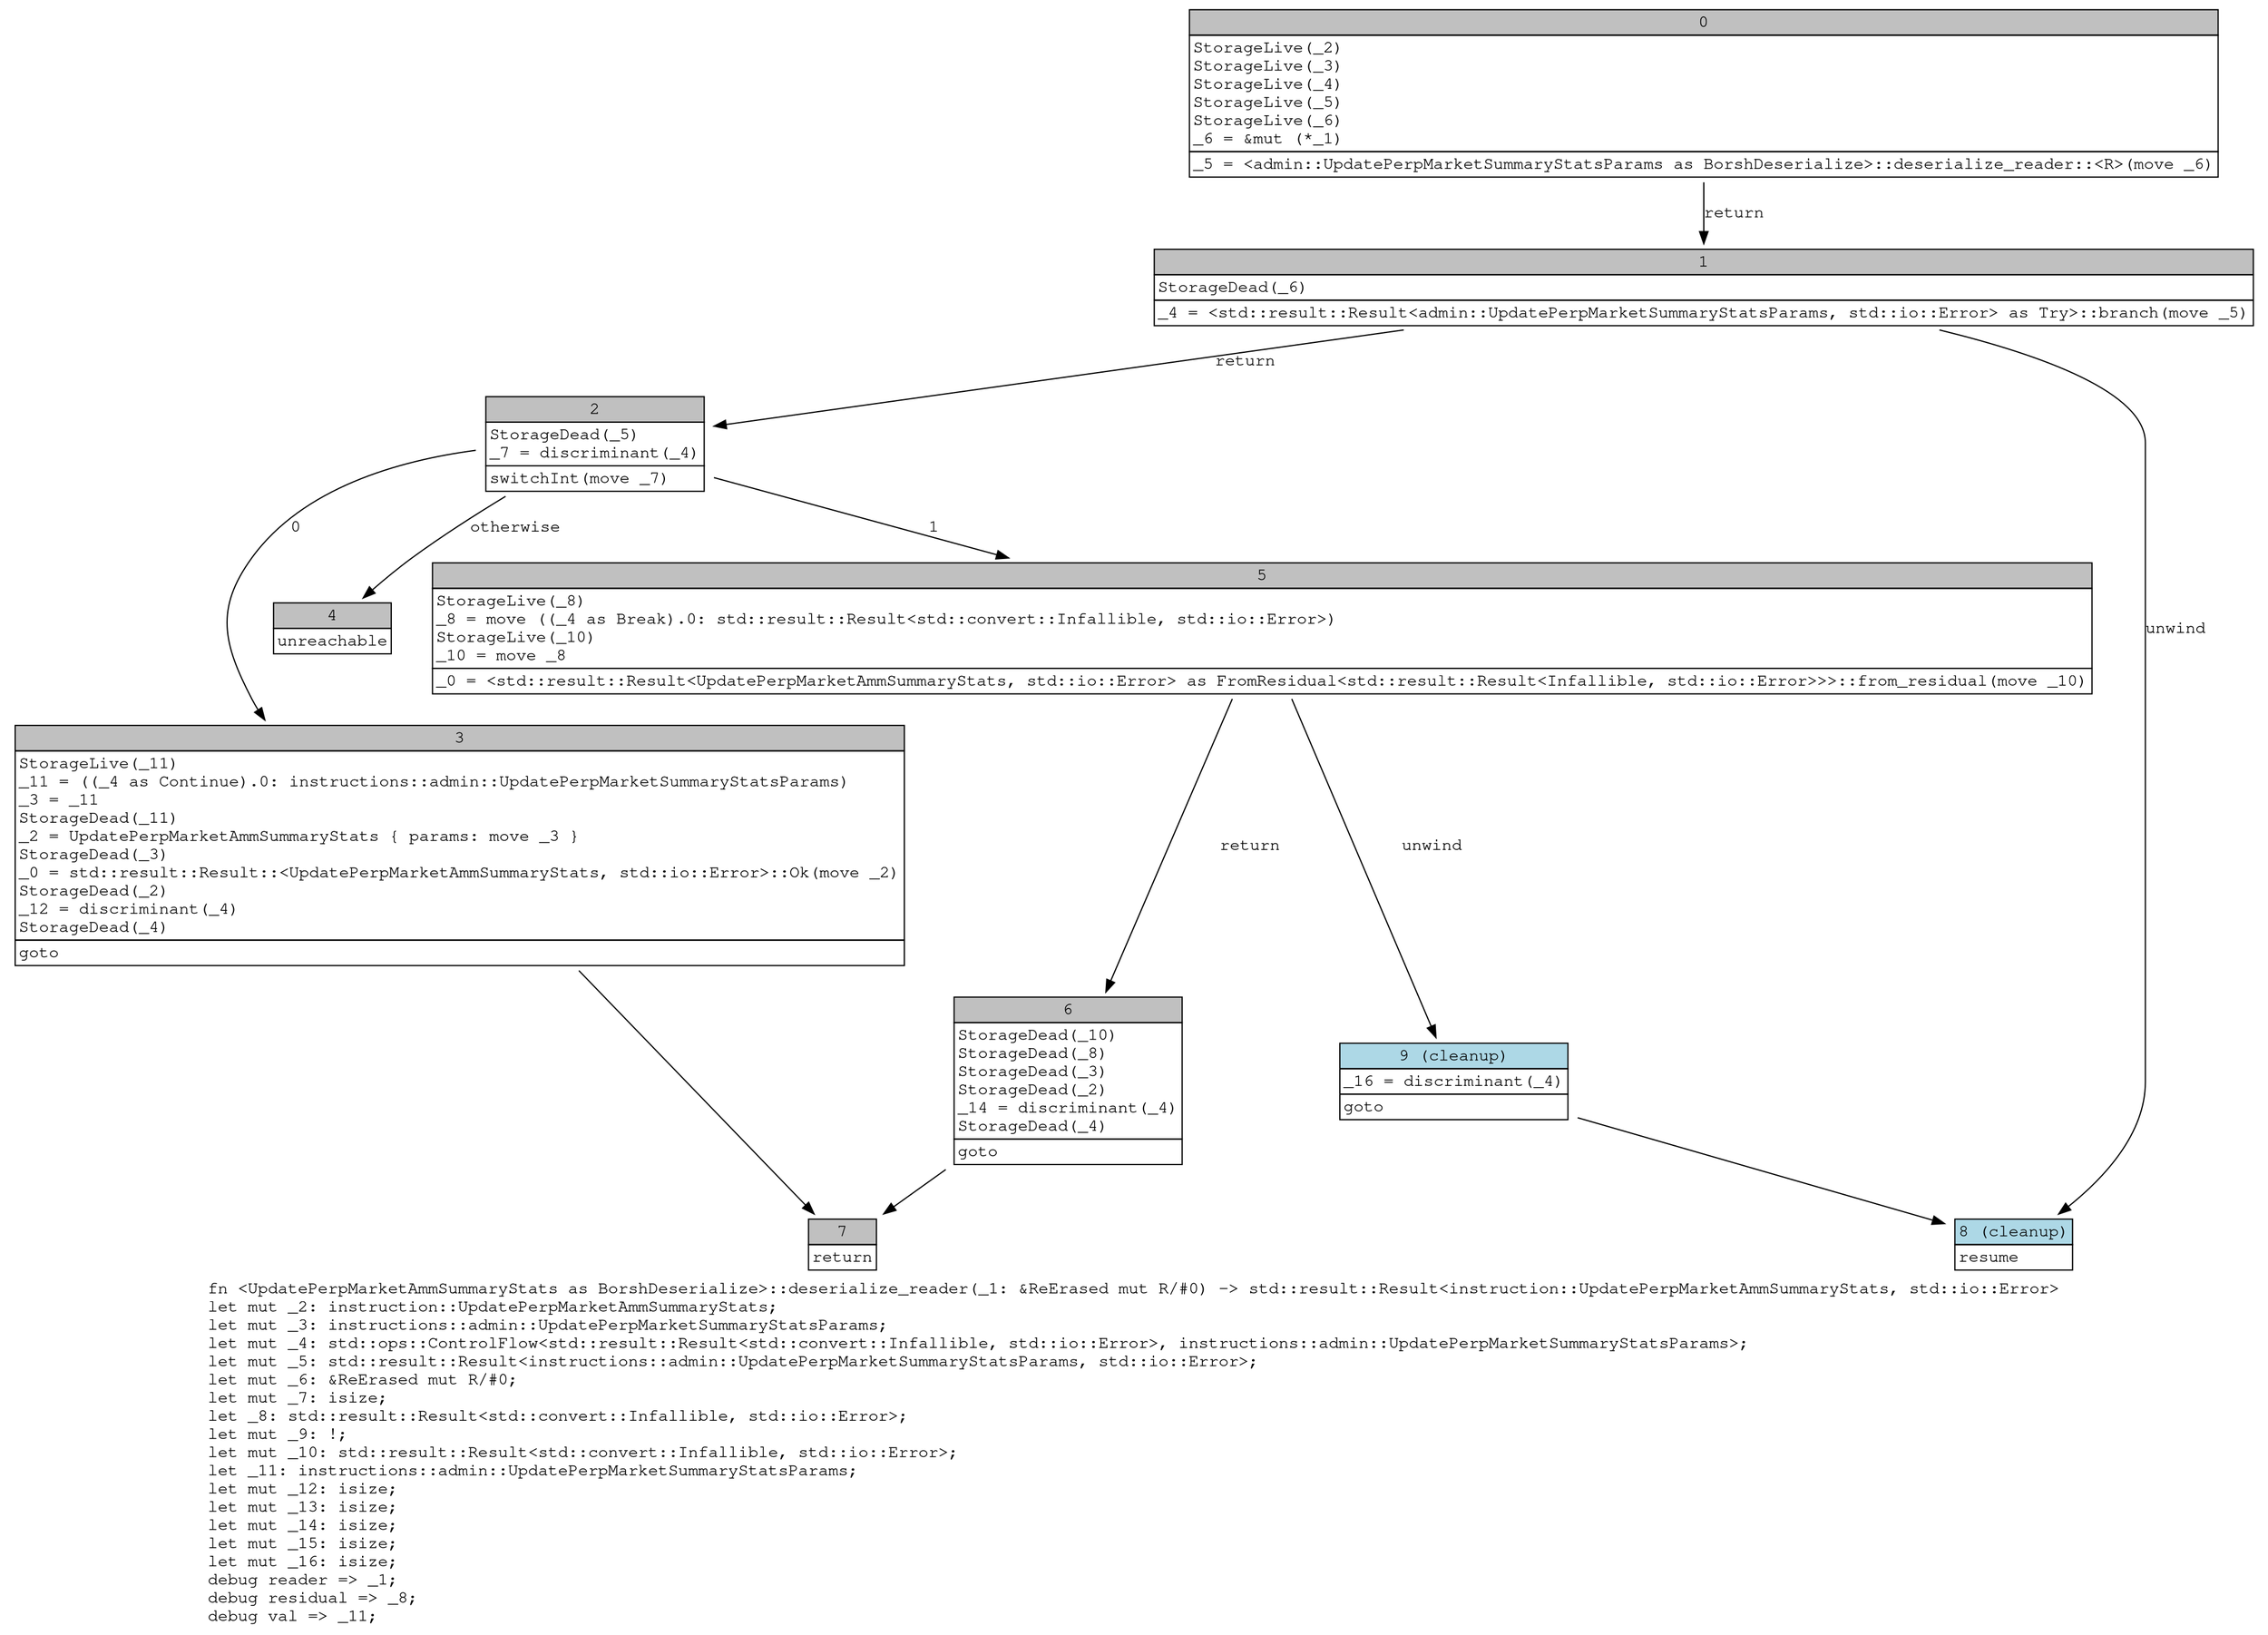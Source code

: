 digraph Mir_0_22348 {
    graph [fontname="Courier, monospace"];
    node [fontname="Courier, monospace"];
    edge [fontname="Courier, monospace"];
    label=<fn &lt;UpdatePerpMarketAmmSummaryStats as BorshDeserialize&gt;::deserialize_reader(_1: &amp;ReErased mut R/#0) -&gt; std::result::Result&lt;instruction::UpdatePerpMarketAmmSummaryStats, std::io::Error&gt;<br align="left"/>let mut _2: instruction::UpdatePerpMarketAmmSummaryStats;<br align="left"/>let mut _3: instructions::admin::UpdatePerpMarketSummaryStatsParams;<br align="left"/>let mut _4: std::ops::ControlFlow&lt;std::result::Result&lt;std::convert::Infallible, std::io::Error&gt;, instructions::admin::UpdatePerpMarketSummaryStatsParams&gt;;<br align="left"/>let mut _5: std::result::Result&lt;instructions::admin::UpdatePerpMarketSummaryStatsParams, std::io::Error&gt;;<br align="left"/>let mut _6: &amp;ReErased mut R/#0;<br align="left"/>let mut _7: isize;<br align="left"/>let _8: std::result::Result&lt;std::convert::Infallible, std::io::Error&gt;;<br align="left"/>let mut _9: !;<br align="left"/>let mut _10: std::result::Result&lt;std::convert::Infallible, std::io::Error&gt;;<br align="left"/>let _11: instructions::admin::UpdatePerpMarketSummaryStatsParams;<br align="left"/>let mut _12: isize;<br align="left"/>let mut _13: isize;<br align="left"/>let mut _14: isize;<br align="left"/>let mut _15: isize;<br align="left"/>let mut _16: isize;<br align="left"/>debug reader =&gt; _1;<br align="left"/>debug residual =&gt; _8;<br align="left"/>debug val =&gt; _11;<br align="left"/>>;
    bb0__0_22348 [shape="none", label=<<table border="0" cellborder="1" cellspacing="0"><tr><td bgcolor="gray" align="center" colspan="1">0</td></tr><tr><td align="left" balign="left">StorageLive(_2)<br/>StorageLive(_3)<br/>StorageLive(_4)<br/>StorageLive(_5)<br/>StorageLive(_6)<br/>_6 = &amp;mut (*_1)<br/></td></tr><tr><td align="left">_5 = &lt;admin::UpdatePerpMarketSummaryStatsParams as BorshDeserialize&gt;::deserialize_reader::&lt;R&gt;(move _6)</td></tr></table>>];
    bb1__0_22348 [shape="none", label=<<table border="0" cellborder="1" cellspacing="0"><tr><td bgcolor="gray" align="center" colspan="1">1</td></tr><tr><td align="left" balign="left">StorageDead(_6)<br/></td></tr><tr><td align="left">_4 = &lt;std::result::Result&lt;admin::UpdatePerpMarketSummaryStatsParams, std::io::Error&gt; as Try&gt;::branch(move _5)</td></tr></table>>];
    bb2__0_22348 [shape="none", label=<<table border="0" cellborder="1" cellspacing="0"><tr><td bgcolor="gray" align="center" colspan="1">2</td></tr><tr><td align="left" balign="left">StorageDead(_5)<br/>_7 = discriminant(_4)<br/></td></tr><tr><td align="left">switchInt(move _7)</td></tr></table>>];
    bb3__0_22348 [shape="none", label=<<table border="0" cellborder="1" cellspacing="0"><tr><td bgcolor="gray" align="center" colspan="1">3</td></tr><tr><td align="left" balign="left">StorageLive(_11)<br/>_11 = ((_4 as Continue).0: instructions::admin::UpdatePerpMarketSummaryStatsParams)<br/>_3 = _11<br/>StorageDead(_11)<br/>_2 = UpdatePerpMarketAmmSummaryStats { params: move _3 }<br/>StorageDead(_3)<br/>_0 = std::result::Result::&lt;UpdatePerpMarketAmmSummaryStats, std::io::Error&gt;::Ok(move _2)<br/>StorageDead(_2)<br/>_12 = discriminant(_4)<br/>StorageDead(_4)<br/></td></tr><tr><td align="left">goto</td></tr></table>>];
    bb4__0_22348 [shape="none", label=<<table border="0" cellborder="1" cellspacing="0"><tr><td bgcolor="gray" align="center" colspan="1">4</td></tr><tr><td align="left">unreachable</td></tr></table>>];
    bb5__0_22348 [shape="none", label=<<table border="0" cellborder="1" cellspacing="0"><tr><td bgcolor="gray" align="center" colspan="1">5</td></tr><tr><td align="left" balign="left">StorageLive(_8)<br/>_8 = move ((_4 as Break).0: std::result::Result&lt;std::convert::Infallible, std::io::Error&gt;)<br/>StorageLive(_10)<br/>_10 = move _8<br/></td></tr><tr><td align="left">_0 = &lt;std::result::Result&lt;UpdatePerpMarketAmmSummaryStats, std::io::Error&gt; as FromResidual&lt;std::result::Result&lt;Infallible, std::io::Error&gt;&gt;&gt;::from_residual(move _10)</td></tr></table>>];
    bb6__0_22348 [shape="none", label=<<table border="0" cellborder="1" cellspacing="0"><tr><td bgcolor="gray" align="center" colspan="1">6</td></tr><tr><td align="left" balign="left">StorageDead(_10)<br/>StorageDead(_8)<br/>StorageDead(_3)<br/>StorageDead(_2)<br/>_14 = discriminant(_4)<br/>StorageDead(_4)<br/></td></tr><tr><td align="left">goto</td></tr></table>>];
    bb7__0_22348 [shape="none", label=<<table border="0" cellborder="1" cellspacing="0"><tr><td bgcolor="gray" align="center" colspan="1">7</td></tr><tr><td align="left">return</td></tr></table>>];
    bb8__0_22348 [shape="none", label=<<table border="0" cellborder="1" cellspacing="0"><tr><td bgcolor="lightblue" align="center" colspan="1">8 (cleanup)</td></tr><tr><td align="left">resume</td></tr></table>>];
    bb9__0_22348 [shape="none", label=<<table border="0" cellborder="1" cellspacing="0"><tr><td bgcolor="lightblue" align="center" colspan="1">9 (cleanup)</td></tr><tr><td align="left" balign="left">_16 = discriminant(_4)<br/></td></tr><tr><td align="left">goto</td></tr></table>>];
    bb0__0_22348 -> bb1__0_22348 [label="return"];
    bb1__0_22348 -> bb2__0_22348 [label="return"];
    bb1__0_22348 -> bb8__0_22348 [label="unwind"];
    bb2__0_22348 -> bb3__0_22348 [label="0"];
    bb2__0_22348 -> bb5__0_22348 [label="1"];
    bb2__0_22348 -> bb4__0_22348 [label="otherwise"];
    bb3__0_22348 -> bb7__0_22348 [label=""];
    bb5__0_22348 -> bb6__0_22348 [label="return"];
    bb5__0_22348 -> bb9__0_22348 [label="unwind"];
    bb6__0_22348 -> bb7__0_22348 [label=""];
    bb9__0_22348 -> bb8__0_22348 [label=""];
}

